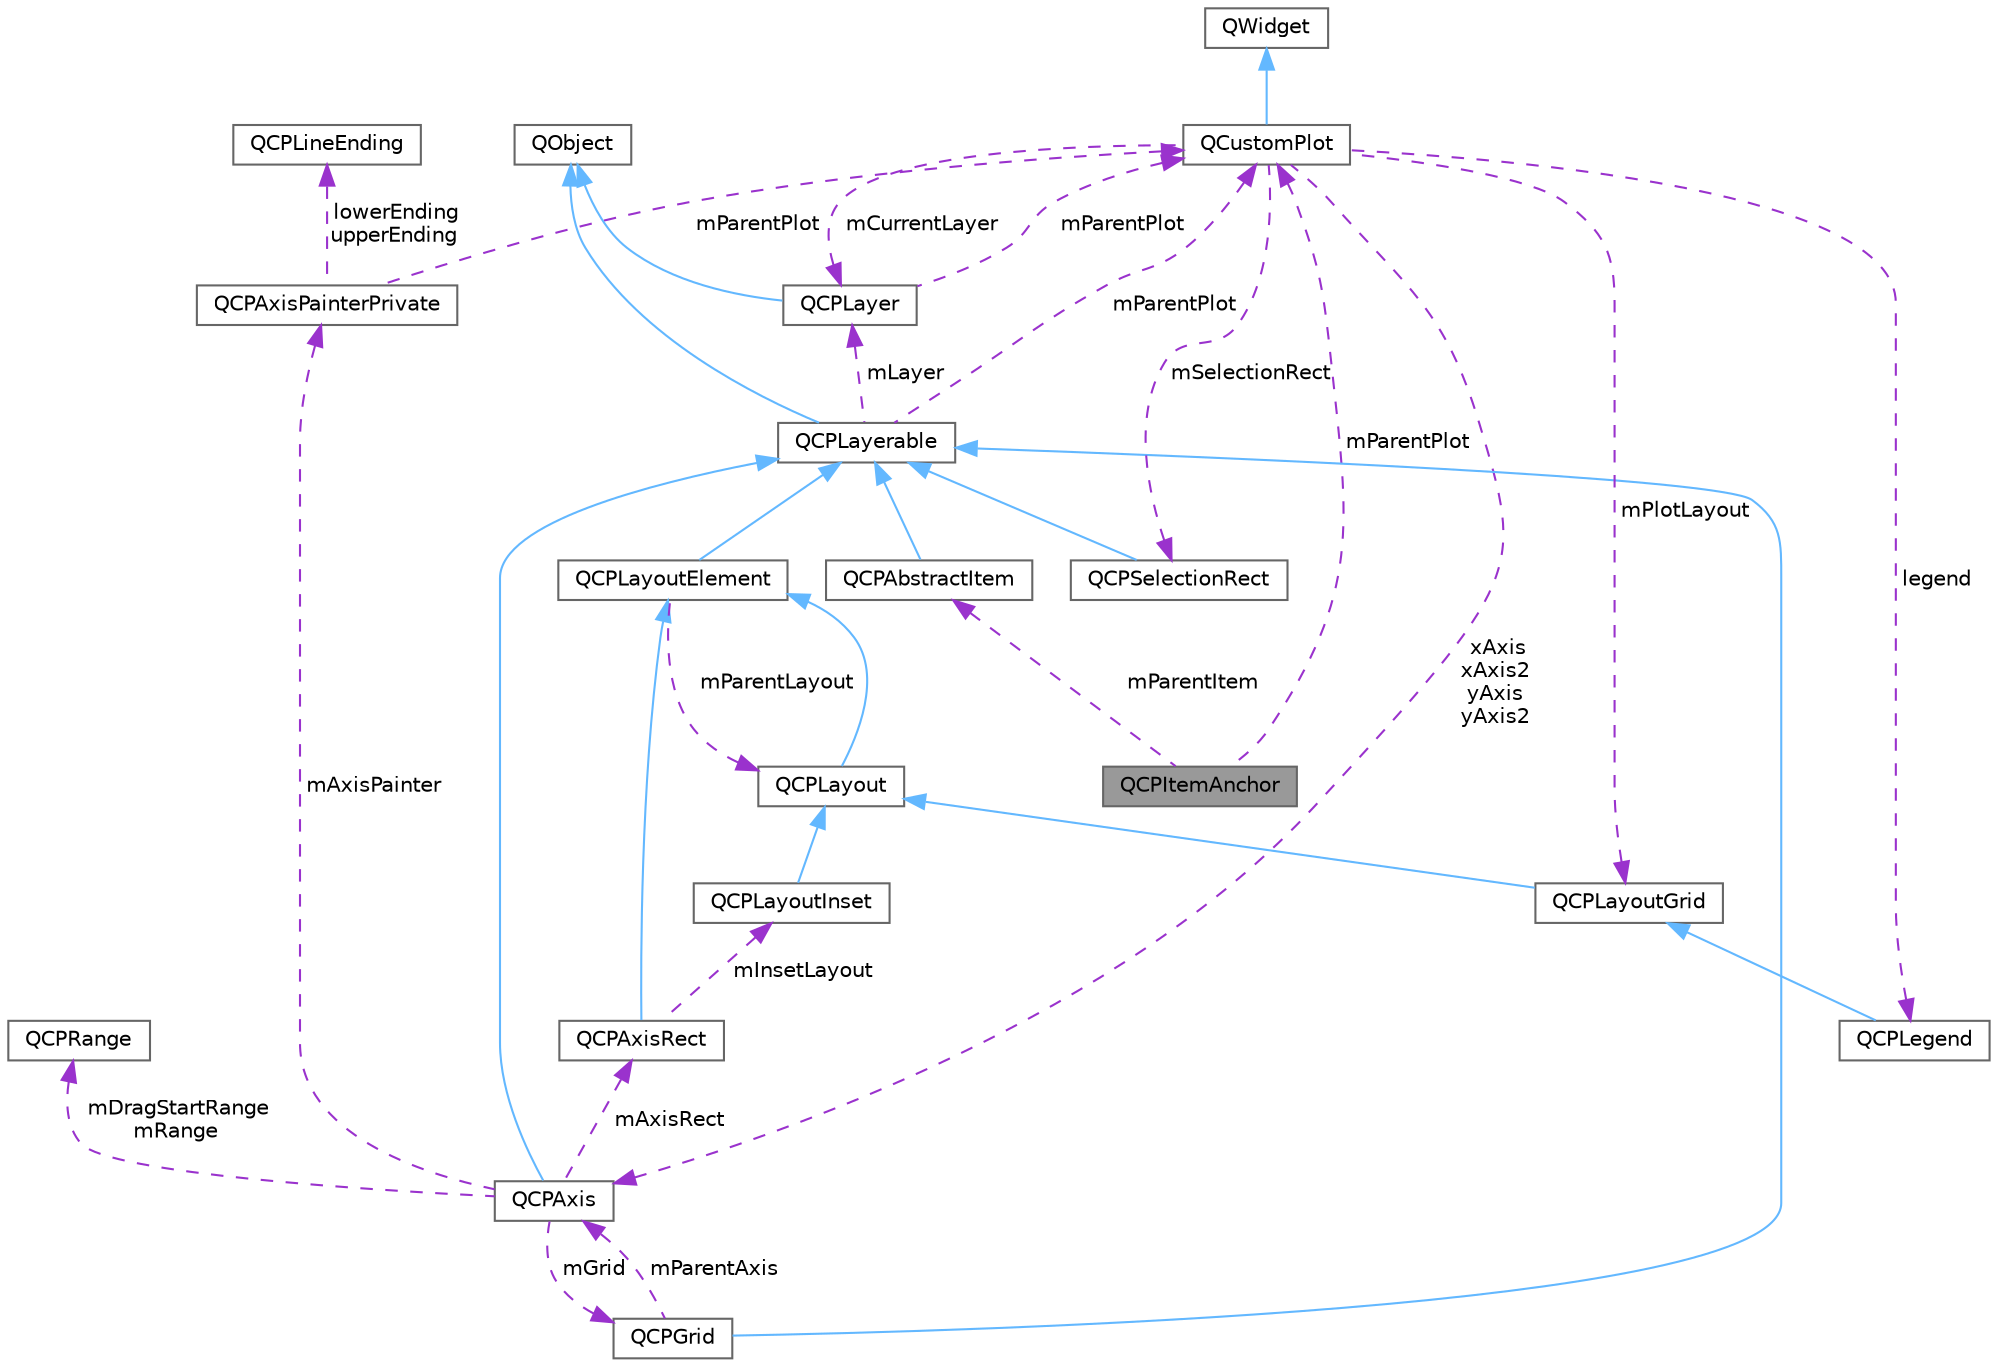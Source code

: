 digraph "QCPItemAnchor"
{
 // LATEX_PDF_SIZE
  bgcolor="transparent";
  edge [fontname=Helvetica,fontsize=10,labelfontname=Helvetica,labelfontsize=10];
  node [fontname=Helvetica,fontsize=10,shape=box,height=0.2,width=0.4];
  Node1 [label="QCPItemAnchor",height=0.2,width=0.4,color="gray40", fillcolor="grey60", style="filled", fontcolor="black",tooltip="An anchor of an item to which positions can be attached to."];
  Node2 -> Node1 [dir="back",color="darkorchid3",style="dashed",label=" mParentPlot" ];
  Node2 [label="QCustomPlot",height=0.2,width=0.4,color="gray40", fillcolor="white", style="filled",URL="$class_q_custom_plot.html",tooltip="The central class of the library. This is the QWidget which displays the plot and interacts with the ..."];
  Node3 -> Node2 [dir="back",color="steelblue1",style="solid"];
  Node3 [label="QWidget",height=0.2,width=0.4,color="gray40", fillcolor="white", style="filled",tooltip=" "];
  Node4 -> Node2 [dir="back",color="darkorchid3",style="dashed",label=" xAxis\nxAxis2\nyAxis\nyAxis2" ];
  Node4 [label="QCPAxis",height=0.2,width=0.4,color="gray40", fillcolor="white", style="filled",URL="$class_q_c_p_axis.html",tooltip="Manages a single axis inside a QCustomPlot."];
  Node5 -> Node4 [dir="back",color="steelblue1",style="solid"];
  Node5 [label="QCPLayerable",height=0.2,width=0.4,color="gray40", fillcolor="white", style="filled",URL="$class_q_c_p_layerable.html",tooltip="Base class for all drawable objects"];
  Node6 -> Node5 [dir="back",color="steelblue1",style="solid"];
  Node6 [label="QObject",height=0.2,width=0.4,color="gray40", fillcolor="white", style="filled",tooltip=" "];
  Node2 -> Node5 [dir="back",color="darkorchid3",style="dashed",label=" mParentPlot" ];
  Node7 -> Node5 [dir="back",color="darkorchid3",style="dashed",label=" mLayer" ];
  Node7 [label="QCPLayer",height=0.2,width=0.4,color="gray40", fillcolor="white", style="filled",URL="$class_q_c_p_layer.html",tooltip="A layer that may contain objects, to control the rendering order"];
  Node6 -> Node7 [dir="back",color="steelblue1",style="solid"];
  Node2 -> Node7 [dir="back",color="darkorchid3",style="dashed",label=" mParentPlot" ];
  Node8 -> Node4 [dir="back",color="darkorchid3",style="dashed",label=" mAxisRect" ];
  Node8 [label="QCPAxisRect",height=0.2,width=0.4,color="gray40", fillcolor="white", style="filled",URL="$class_q_c_p_axis_rect.html",tooltip="Holds multiple axes and arranges them in a rectangular shape."];
  Node9 -> Node8 [dir="back",color="steelblue1",style="solid"];
  Node9 [label="QCPLayoutElement",height=0.2,width=0.4,color="gray40", fillcolor="white", style="filled",URL="$class_q_c_p_layout_element.html",tooltip="The abstract base class for all objects that form the layout system."];
  Node5 -> Node9 [dir="back",color="steelblue1",style="solid"];
  Node10 -> Node9 [dir="back",color="darkorchid3",style="dashed",label=" mParentLayout" ];
  Node10 [label="QCPLayout",height=0.2,width=0.4,color="gray40", fillcolor="white", style="filled",URL="$class_q_c_p_layout.html",tooltip="The abstract base class for layouts"];
  Node9 -> Node10 [dir="back",color="steelblue1",style="solid"];
  Node11 -> Node8 [dir="back",color="darkorchid3",style="dashed",label=" mInsetLayout" ];
  Node11 [label="QCPLayoutInset",height=0.2,width=0.4,color="gray40", fillcolor="white", style="filled",URL="$class_q_c_p_layout_inset.html",tooltip="A layout that places child elements aligned to the border or arbitrarily positioned"];
  Node10 -> Node11 [dir="back",color="steelblue1",style="solid"];
  Node12 -> Node4 [dir="back",color="darkorchid3",style="dashed",label=" mDragStartRange\nmRange" ];
  Node12 [label="QCPRange",height=0.2,width=0.4,color="gray40", fillcolor="white", style="filled",URL="$class_q_c_p_range.html",tooltip="Represents the range an axis is encompassing."];
  Node13 -> Node4 [dir="back",color="darkorchid3",style="dashed",label=" mGrid" ];
  Node13 [label="QCPGrid",height=0.2,width=0.4,color="gray40", fillcolor="white", style="filled",URL="$class_q_c_p_grid.html",tooltip="Responsible for drawing the grid of a QCPAxis."];
  Node5 -> Node13 [dir="back",color="steelblue1",style="solid"];
  Node4 -> Node13 [dir="back",color="darkorchid3",style="dashed",label=" mParentAxis" ];
  Node14 -> Node4 [dir="back",color="darkorchid3",style="dashed",label=" mAxisPainter" ];
  Node14 [label="QCPAxisPainterPrivate",height=0.2,width=0.4,color="gray40", fillcolor="white", style="filled",URL="$class_q_c_p_axis_painter_private.html",tooltip=" "];
  Node15 -> Node14 [dir="back",color="darkorchid3",style="dashed",label=" lowerEnding\nupperEnding" ];
  Node15 [label="QCPLineEnding",height=0.2,width=0.4,color="gray40", fillcolor="white", style="filled",URL="$class_q_c_p_line_ending.html",tooltip="Handles the different ending decorations for line-like items"];
  Node2 -> Node14 [dir="back",color="darkorchid3",style="dashed",label=" mParentPlot" ];
  Node16 -> Node2 [dir="back",color="darkorchid3",style="dashed",label=" legend" ];
  Node16 [label="QCPLegend",height=0.2,width=0.4,color="gray40", fillcolor="white", style="filled",URL="$class_q_c_p_legend.html",tooltip="Manages a legend inside a QCustomPlot."];
  Node17 -> Node16 [dir="back",color="steelblue1",style="solid"];
  Node17 [label="QCPLayoutGrid",height=0.2,width=0.4,color="gray40", fillcolor="white", style="filled",URL="$class_q_c_p_layout_grid.html",tooltip="A layout that arranges child elements in a grid"];
  Node10 -> Node17 [dir="back",color="steelblue1",style="solid"];
  Node17 -> Node2 [dir="back",color="darkorchid3",style="dashed",label=" mPlotLayout" ];
  Node7 -> Node2 [dir="back",color="darkorchid3",style="dashed",label=" mCurrentLayer" ];
  Node18 -> Node2 [dir="back",color="darkorchid3",style="dashed",label=" mSelectionRect" ];
  Node18 [label="QCPSelectionRect",height=0.2,width=0.4,color="gray40", fillcolor="white", style="filled",URL="$class_q_c_p_selection_rect.html",tooltip="Provides rect/rubber-band data selection and range zoom interaction"];
  Node5 -> Node18 [dir="back",color="steelblue1",style="solid"];
  Node19 -> Node1 [dir="back",color="darkorchid3",style="dashed",label=" mParentItem" ];
  Node19 [label="QCPAbstractItem",height=0.2,width=0.4,color="gray40", fillcolor="white", style="filled",URL="$class_q_c_p_abstract_item.html",tooltip="The abstract base class for all items in a plot."];
  Node5 -> Node19 [dir="back",color="steelblue1",style="solid"];
}

